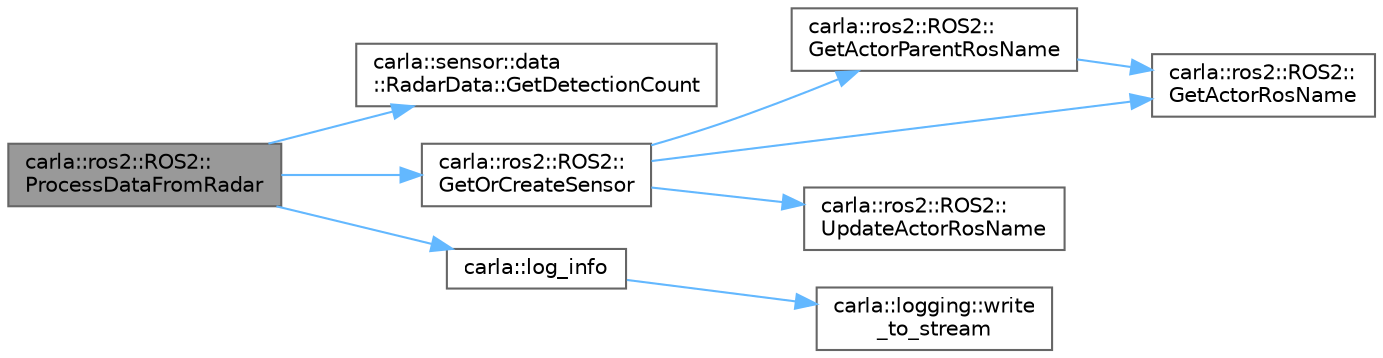 digraph "carla::ros2::ROS2::ProcessDataFromRadar"
{
 // INTERACTIVE_SVG=YES
 // LATEX_PDF_SIZE
  bgcolor="transparent";
  edge [fontname=Helvetica,fontsize=10,labelfontname=Helvetica,labelfontsize=10];
  node [fontname=Helvetica,fontsize=10,shape=box,height=0.2,width=0.4];
  rankdir="LR";
  Node1 [id="Node000001",label="carla::ros2::ROS2::\lProcessDataFromRadar",height=0.2,width=0.4,color="gray40", fillcolor="grey60", style="filled", fontcolor="black",tooltip=" "];
  Node1 -> Node2 [id="edge1_Node000001_Node000002",color="steelblue1",style="solid",tooltip=" "];
  Node2 [id="Node000002",label="carla::sensor::data\l::RadarData::GetDetectionCount",height=0.2,width=0.4,color="grey40", fillcolor="white", style="filled",URL="$d5/d13/classcarla_1_1sensor_1_1data_1_1RadarData.html#aba414b450603856105780150813d5fa9",tooltip="Returns the number of current detections."];
  Node1 -> Node3 [id="edge2_Node000001_Node000003",color="steelblue1",style="solid",tooltip=" "];
  Node3 [id="Node000003",label="carla::ros2::ROS2::\lGetOrCreateSensor",height=0.2,width=0.4,color="grey40", fillcolor="white", style="filled",URL="$d8/d78/classcarla_1_1ros2_1_1ROS2.html#aed3afef0062d531cbf24cf044250f90c",tooltip=" "];
  Node3 -> Node4 [id="edge3_Node000003_Node000004",color="steelblue1",style="solid",tooltip=" "];
  Node4 [id="Node000004",label="carla::ros2::ROS2::\lGetActorParentRosName",height=0.2,width=0.4,color="grey40", fillcolor="white", style="filled",URL="$d8/d78/classcarla_1_1ros2_1_1ROS2.html#a0df9558f4e49bb4c4dbaeafc03acb4c4",tooltip=" "];
  Node4 -> Node5 [id="edge4_Node000004_Node000005",color="steelblue1",style="solid",tooltip=" "];
  Node5 [id="Node000005",label="carla::ros2::ROS2::\lGetActorRosName",height=0.2,width=0.4,color="grey40", fillcolor="white", style="filled",URL="$d8/d78/classcarla_1_1ros2_1_1ROS2.html#a54e41b9964c2be52109eb9d30dd94a2f",tooltip=" "];
  Node3 -> Node5 [id="edge5_Node000003_Node000005",color="steelblue1",style="solid",tooltip=" "];
  Node3 -> Node6 [id="edge6_Node000003_Node000006",color="steelblue1",style="solid",tooltip=" "];
  Node6 [id="Node000006",label="carla::ros2::ROS2::\lUpdateActorRosName",height=0.2,width=0.4,color="grey40", fillcolor="white", style="filled",URL="$d8/d78/classcarla_1_1ros2_1_1ROS2.html#ab4118f0dd9042bef32cb0c0fb72afaf1",tooltip=" "];
  Node1 -> Node7 [id="edge7_Node000001_Node000007",color="steelblue1",style="solid",tooltip=" "];
  Node7 [id="Node000007",label="carla::log_info",height=0.2,width=0.4,color="grey40", fillcolor="white", style="filled",URL="$d9/d36/namespacecarla.html#a7d4c773703bac6e1ed8379a090228612",tooltip=" "];
  Node7 -> Node8 [id="edge8_Node000007_Node000008",color="steelblue1",style="solid",tooltip=" "];
  Node8 [id="Node000008",label="carla::logging::write\l_to_stream",height=0.2,width=0.4,color="grey40", fillcolor="white", style="filled",URL="$d2/d8c/namespacecarla_1_1logging.html#a4193666236852fb6a6977299a31445d8",tooltip=" "];
}
